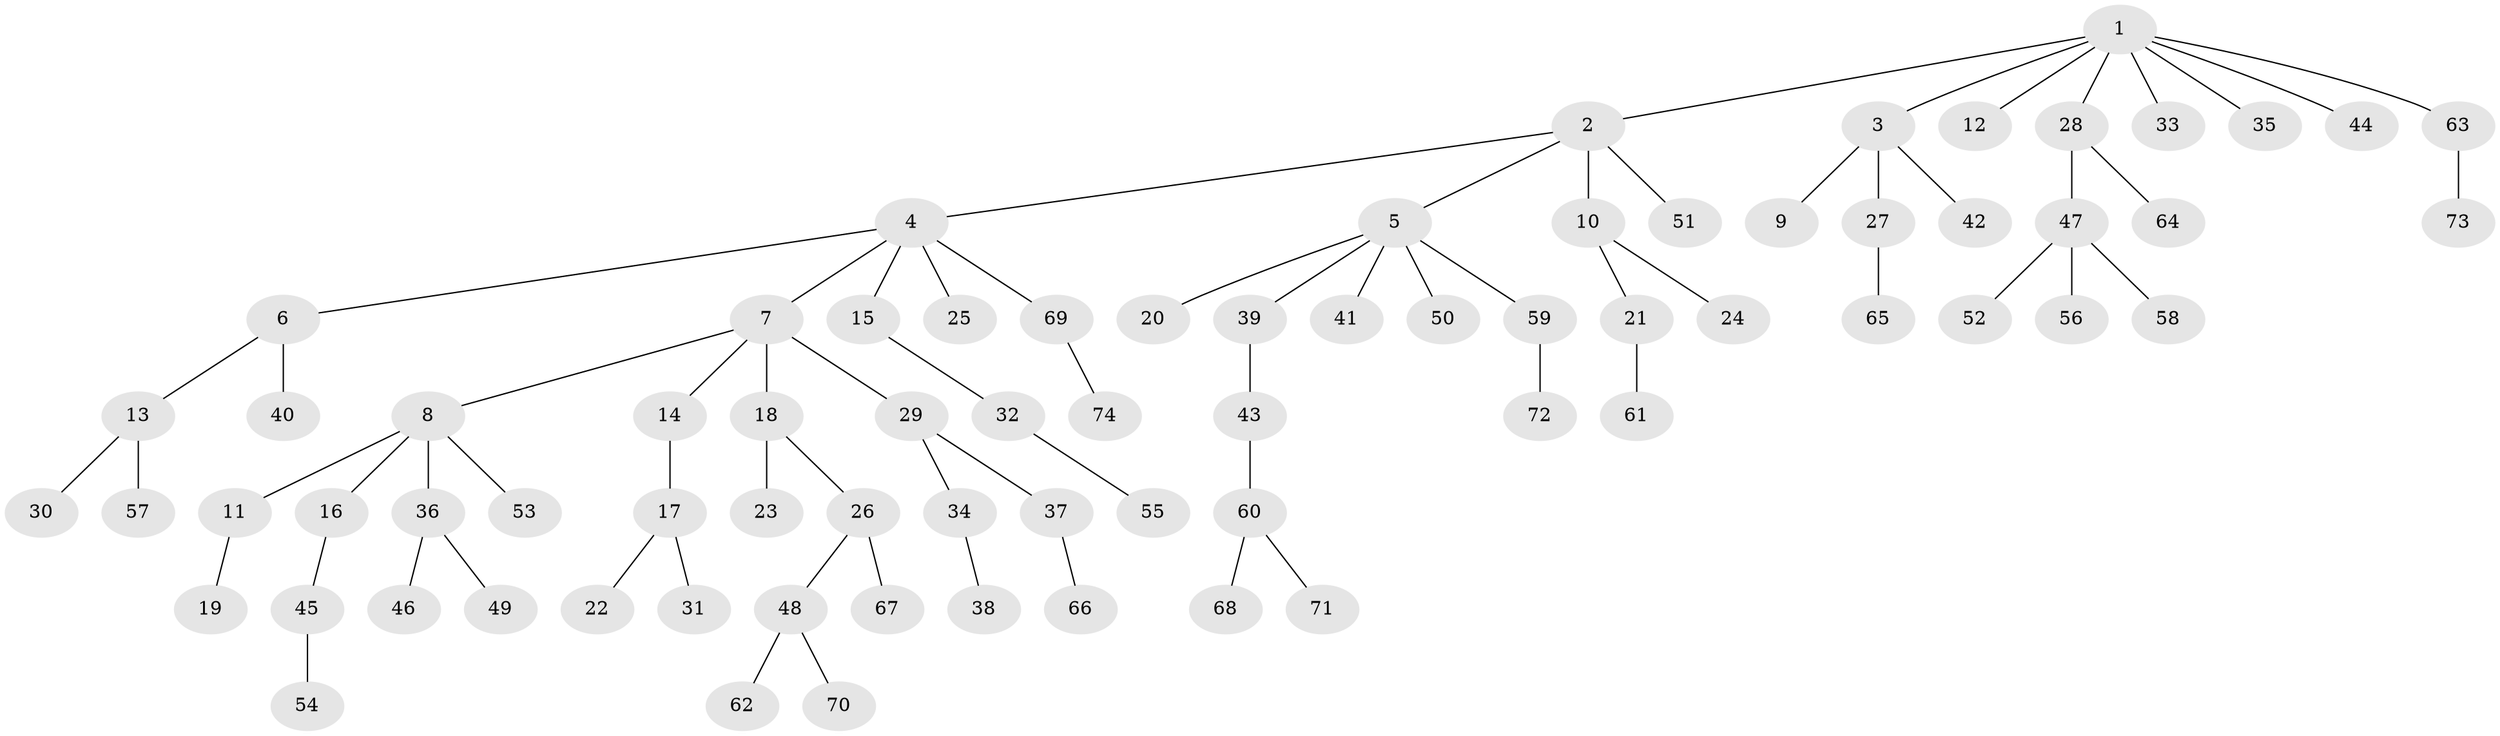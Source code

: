 // Generated by graph-tools (version 1.1) at 2025/26/03/09/25 03:26:30]
// undirected, 74 vertices, 73 edges
graph export_dot {
graph [start="1"]
  node [color=gray90,style=filled];
  1;
  2;
  3;
  4;
  5;
  6;
  7;
  8;
  9;
  10;
  11;
  12;
  13;
  14;
  15;
  16;
  17;
  18;
  19;
  20;
  21;
  22;
  23;
  24;
  25;
  26;
  27;
  28;
  29;
  30;
  31;
  32;
  33;
  34;
  35;
  36;
  37;
  38;
  39;
  40;
  41;
  42;
  43;
  44;
  45;
  46;
  47;
  48;
  49;
  50;
  51;
  52;
  53;
  54;
  55;
  56;
  57;
  58;
  59;
  60;
  61;
  62;
  63;
  64;
  65;
  66;
  67;
  68;
  69;
  70;
  71;
  72;
  73;
  74;
  1 -- 2;
  1 -- 3;
  1 -- 12;
  1 -- 28;
  1 -- 33;
  1 -- 35;
  1 -- 44;
  1 -- 63;
  2 -- 4;
  2 -- 5;
  2 -- 10;
  2 -- 51;
  3 -- 9;
  3 -- 27;
  3 -- 42;
  4 -- 6;
  4 -- 7;
  4 -- 15;
  4 -- 25;
  4 -- 69;
  5 -- 20;
  5 -- 39;
  5 -- 41;
  5 -- 50;
  5 -- 59;
  6 -- 13;
  6 -- 40;
  7 -- 8;
  7 -- 14;
  7 -- 18;
  7 -- 29;
  8 -- 11;
  8 -- 16;
  8 -- 36;
  8 -- 53;
  10 -- 21;
  10 -- 24;
  11 -- 19;
  13 -- 30;
  13 -- 57;
  14 -- 17;
  15 -- 32;
  16 -- 45;
  17 -- 22;
  17 -- 31;
  18 -- 23;
  18 -- 26;
  21 -- 61;
  26 -- 48;
  26 -- 67;
  27 -- 65;
  28 -- 47;
  28 -- 64;
  29 -- 34;
  29 -- 37;
  32 -- 55;
  34 -- 38;
  36 -- 46;
  36 -- 49;
  37 -- 66;
  39 -- 43;
  43 -- 60;
  45 -- 54;
  47 -- 52;
  47 -- 56;
  47 -- 58;
  48 -- 62;
  48 -- 70;
  59 -- 72;
  60 -- 68;
  60 -- 71;
  63 -- 73;
  69 -- 74;
}
